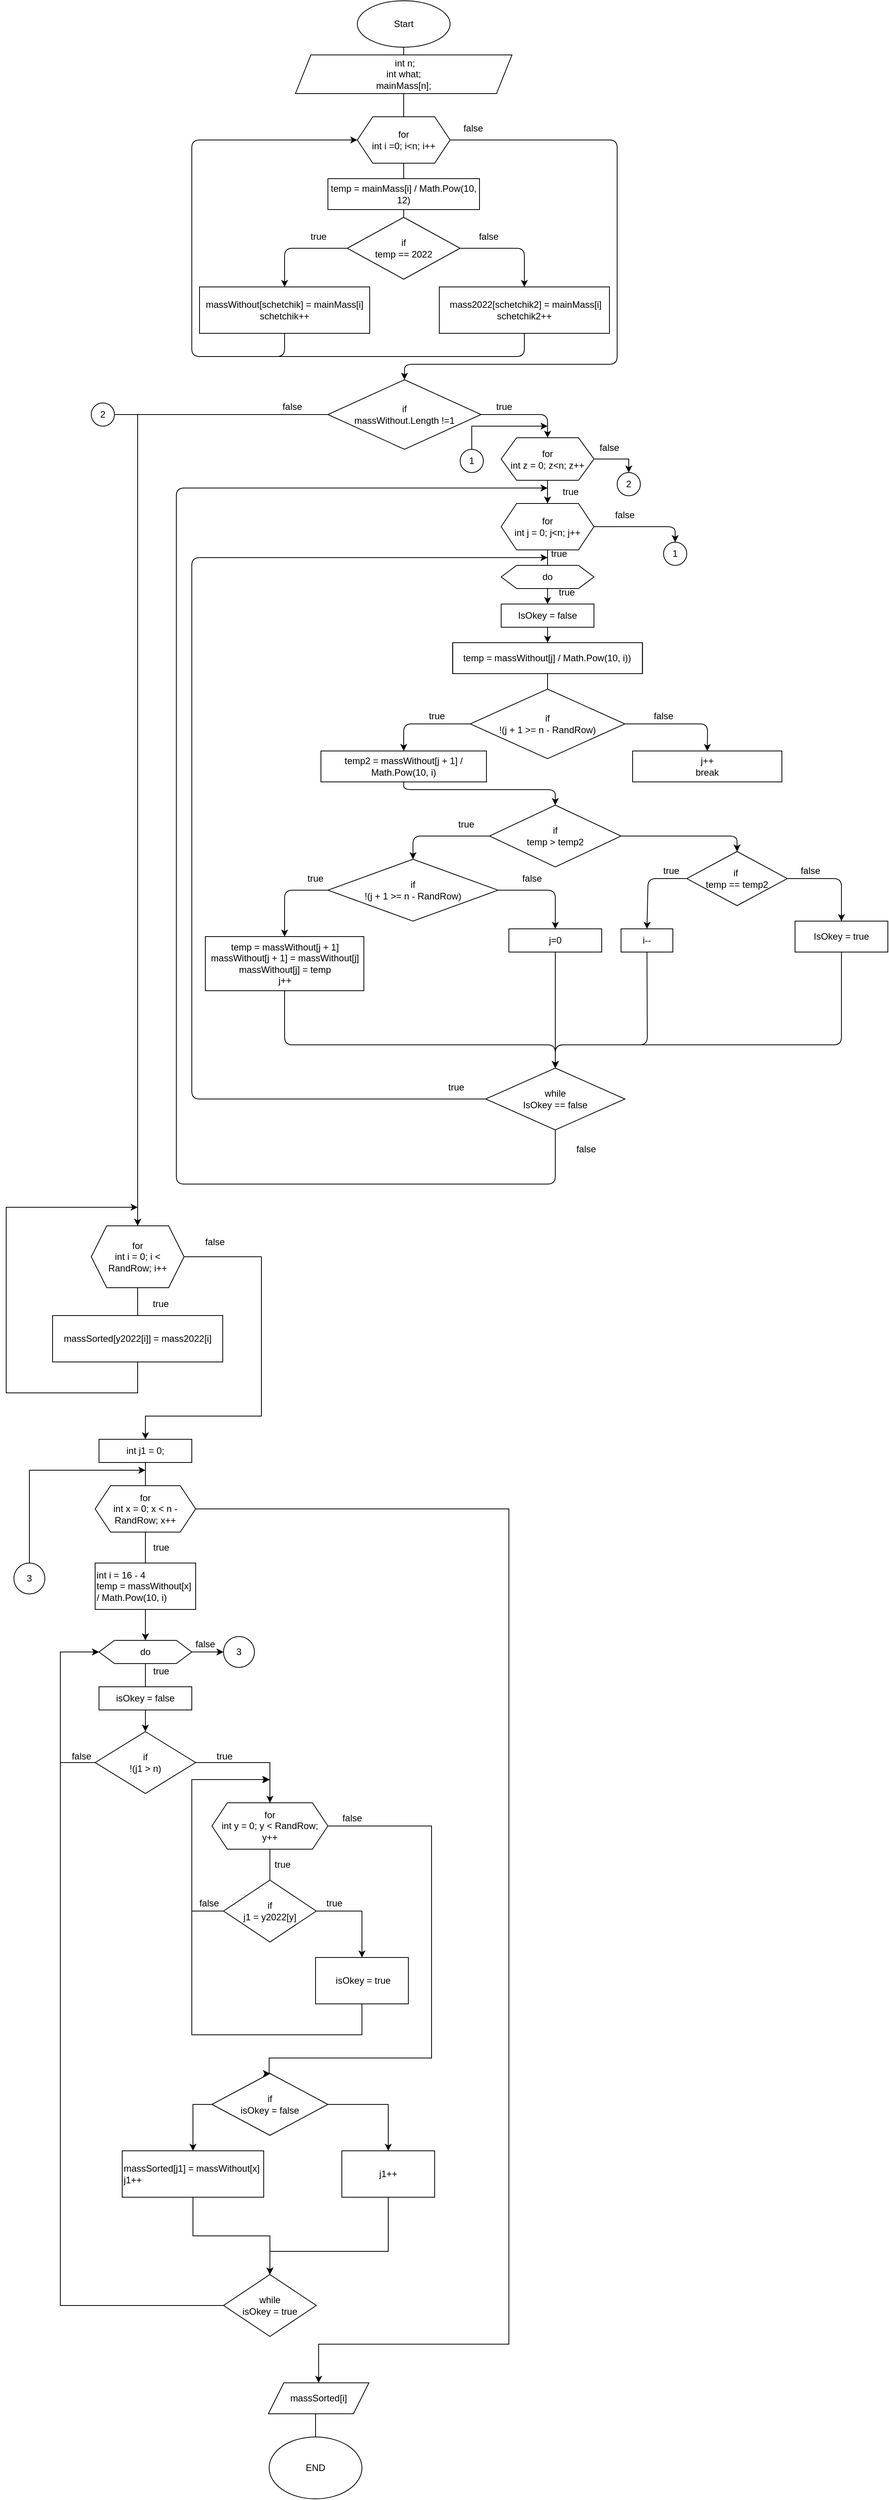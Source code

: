 <mxfile version="15.4.0" type="device"><diagram id="h2jDx71bh30WRB1t7ARw" name="Страница 1"><mxGraphModel dx="2107" dy="790" grid="1" gridSize="10" guides="1" tooltips="1" connect="1" arrows="1" fold="1" page="1" pageScale="1" pageWidth="827" pageHeight="1169" math="0" shadow="0"><root><mxCell id="0"/><mxCell id="1" parent="0"/><mxCell id="lYgUGg-6uZTGxZN3LAtf-14" style="edgeStyle=none;rounded=1;orthogonalLoop=1;jettySize=auto;html=1;entryX=0.5;entryY=0;entryDx=0;entryDy=0;endArrow=none;endFill=0;strokeWidth=1;" parent="1" source="lYgUGg-6uZTGxZN3LAtf-2" target="lYgUGg-6uZTGxZN3LAtf-15" edge="1"><mxGeometry relative="1" as="geometry"><mxPoint x="414" y="150" as="targetPoint"/></mxGeometry></mxCell><mxCell id="lYgUGg-6uZTGxZN3LAtf-2" value="&amp;nbsp;int n;&lt;br&gt;int what;&lt;br&gt;mainMass[n];" style="shape=parallelogram;perimeter=parallelogramPerimeter;whiteSpace=wrap;html=1;fixedSize=1;" parent="1" vertex="1"><mxGeometry x="274" y="90" width="280" height="50" as="geometry"/></mxCell><mxCell id="lYgUGg-6uZTGxZN3LAtf-12" style="rounded=1;orthogonalLoop=1;jettySize=auto;html=1;entryX=0.5;entryY=0;entryDx=0;entryDy=0;strokeWidth=1;endArrow=none;endFill=0;" parent="1" source="lYgUGg-6uZTGxZN3LAtf-3" target="lYgUGg-6uZTGxZN3LAtf-2" edge="1"><mxGeometry relative="1" as="geometry"/></mxCell><mxCell id="lYgUGg-6uZTGxZN3LAtf-3" value="Start" style="ellipse;whiteSpace=wrap;html=1;" parent="1" vertex="1"><mxGeometry x="354" y="20" width="120" height="60" as="geometry"/></mxCell><mxCell id="lYgUGg-6uZTGxZN3LAtf-17" style="edgeStyle=none;rounded=1;orthogonalLoop=1;jettySize=auto;html=1;exitX=0.5;exitY=1;exitDx=0;exitDy=0;entryX=0.5;entryY=0;entryDx=0;entryDy=0;endArrow=none;endFill=0;strokeWidth=1;" parent="1" source="lYgUGg-6uZTGxZN3LAtf-15" target="lYgUGg-6uZTGxZN3LAtf-16" edge="1"><mxGeometry relative="1" as="geometry"/></mxCell><mxCell id="lYgUGg-6uZTGxZN3LAtf-29" style="edgeStyle=none;rounded=1;orthogonalLoop=1;jettySize=auto;html=1;entryX=0.5;entryY=0;entryDx=0;entryDy=0;endArrow=classic;endFill=1;strokeWidth=1;" parent="1" source="lYgUGg-6uZTGxZN3LAtf-15" target="lYgUGg-6uZTGxZN3LAtf-28" edge="1"><mxGeometry relative="1" as="geometry"><Array as="points"><mxPoint x="690" y="200"/><mxPoint x="690" y="490"/><mxPoint x="415" y="490"/></Array></mxGeometry></mxCell><mxCell id="lYgUGg-6uZTGxZN3LAtf-15" value="for&lt;br&gt;int i =0; i&amp;lt;n; i++" style="shape=hexagon;perimeter=hexagonPerimeter2;whiteSpace=wrap;html=1;fixedSize=1;" parent="1" vertex="1"><mxGeometry x="354" y="170" width="120" height="60" as="geometry"/></mxCell><mxCell id="lYgUGg-6uZTGxZN3LAtf-19" style="edgeStyle=none;rounded=1;orthogonalLoop=1;jettySize=auto;html=1;exitX=0.5;exitY=1;exitDx=0;exitDy=0;entryX=0.5;entryY=0;entryDx=0;entryDy=0;endArrow=none;endFill=0;strokeWidth=1;" parent="1" source="lYgUGg-6uZTGxZN3LAtf-16" target="lYgUGg-6uZTGxZN3LAtf-18" edge="1"><mxGeometry relative="1" as="geometry"/></mxCell><mxCell id="lYgUGg-6uZTGxZN3LAtf-16" value="temp = mainMass[i] / Math.Pow(10, 12)" style="shape=process;whiteSpace=wrap;html=1;backgroundOutline=1;size=0;" parent="1" vertex="1"><mxGeometry x="316" y="250" width="196" height="40" as="geometry"/></mxCell><mxCell id="lYgUGg-6uZTGxZN3LAtf-21" style="edgeStyle=none;rounded=1;orthogonalLoop=1;jettySize=auto;html=1;entryX=0.5;entryY=0;entryDx=0;entryDy=0;endArrow=classic;endFill=1;strokeWidth=1;" parent="1" source="lYgUGg-6uZTGxZN3LAtf-18" target="lYgUGg-6uZTGxZN3LAtf-20" edge="1"><mxGeometry relative="1" as="geometry"><Array as="points"><mxPoint x="570" y="340"/></Array></mxGeometry></mxCell><mxCell id="lYgUGg-6uZTGxZN3LAtf-24" style="edgeStyle=none;rounded=1;orthogonalLoop=1;jettySize=auto;html=1;exitX=0;exitY=0.5;exitDx=0;exitDy=0;entryX=0.5;entryY=0;entryDx=0;entryDy=0;endArrow=classic;endFill=1;strokeWidth=1;" parent="1" source="lYgUGg-6uZTGxZN3LAtf-18" target="lYgUGg-6uZTGxZN3LAtf-23" edge="1"><mxGeometry relative="1" as="geometry"><Array as="points"><mxPoint x="260" y="340"/></Array></mxGeometry></mxCell><mxCell id="lYgUGg-6uZTGxZN3LAtf-18" value="if&lt;br&gt;temp == 2022" style="rhombus;whiteSpace=wrap;html=1;" parent="1" vertex="1"><mxGeometry x="341" y="300" width="146" height="80" as="geometry"/></mxCell><mxCell id="lYgUGg-6uZTGxZN3LAtf-27" style="edgeStyle=none;rounded=1;orthogonalLoop=1;jettySize=auto;html=1;exitX=0.5;exitY=1;exitDx=0;exitDy=0;endArrow=none;endFill=0;strokeWidth=1;" parent="1" source="lYgUGg-6uZTGxZN3LAtf-20" edge="1"><mxGeometry relative="1" as="geometry"><mxPoint x="200" y="480" as="targetPoint"/><Array as="points"><mxPoint x="570" y="480"/></Array></mxGeometry></mxCell><mxCell id="lYgUGg-6uZTGxZN3LAtf-20" value="&lt;div&gt;&amp;nbsp;mass2022[schetchik2] = mainMass[i]&lt;/div&gt;&lt;div&gt;schetchik2++&lt;/div&gt;" style="rounded=0;whiteSpace=wrap;html=1;" parent="1" vertex="1"><mxGeometry x="460" y="390" width="220" height="60" as="geometry"/></mxCell><mxCell id="lYgUGg-6uZTGxZN3LAtf-22" value="true" style="text;html=1;strokeColor=none;fillColor=none;align=center;verticalAlign=middle;whiteSpace=wrap;rounded=0;" parent="1" vertex="1"><mxGeometry x="274" y="310" width="60" height="30" as="geometry"/></mxCell><mxCell id="lYgUGg-6uZTGxZN3LAtf-26" style="edgeStyle=none;rounded=1;orthogonalLoop=1;jettySize=auto;html=1;exitX=0.5;exitY=1;exitDx=0;exitDy=0;entryX=0;entryY=0.5;entryDx=0;entryDy=0;endArrow=classic;endFill=1;strokeWidth=1;" parent="1" source="lYgUGg-6uZTGxZN3LAtf-23" target="lYgUGg-6uZTGxZN3LAtf-15" edge="1"><mxGeometry relative="1" as="geometry"><Array as="points"><mxPoint x="260" y="480"/><mxPoint x="140" y="480"/><mxPoint x="140" y="200"/></Array></mxGeometry></mxCell><mxCell id="lYgUGg-6uZTGxZN3LAtf-23" value="&lt;div&gt;massWithout[schetchik] = mainMass[i]&lt;/div&gt;&lt;div&gt;schetchik++&lt;/div&gt;" style="rounded=0;whiteSpace=wrap;html=1;" parent="1" vertex="1"><mxGeometry x="150" y="390" width="220" height="60" as="geometry"/></mxCell><mxCell id="lYgUGg-6uZTGxZN3LAtf-25" value="false" style="text;html=1;strokeColor=none;fillColor=none;align=center;verticalAlign=middle;whiteSpace=wrap;rounded=0;" parent="1" vertex="1"><mxGeometry x="494" y="310" width="60" height="30" as="geometry"/></mxCell><mxCell id="lYgUGg-6uZTGxZN3LAtf-34" style="edgeStyle=none;rounded=1;orthogonalLoop=1;jettySize=auto;html=1;entryX=0.5;entryY=0;entryDx=0;entryDy=0;endArrow=classic;endFill=1;strokeWidth=1;" parent="1" source="lYgUGg-6uZTGxZN3LAtf-28" target="lYgUGg-6uZTGxZN3LAtf-31" edge="1"><mxGeometry relative="1" as="geometry"><Array as="points"><mxPoint x="600" y="555"/></Array></mxGeometry></mxCell><mxCell id="x-AbMdUX-S_psER9TmuM-3" style="edgeStyle=orthogonalEdgeStyle;rounded=0;orthogonalLoop=1;jettySize=auto;html=1;entryX=0.5;entryY=0;entryDx=0;entryDy=0;" edge="1" parent="1" source="lYgUGg-6uZTGxZN3LAtf-28" target="x-AbMdUX-S_psER9TmuM-4"><mxGeometry relative="1" as="geometry"><mxPoint x="70" y="1750" as="targetPoint"/></mxGeometry></mxCell><mxCell id="lYgUGg-6uZTGxZN3LAtf-28" value="if&lt;br&gt;massWithout.Length !=1" style="rhombus;whiteSpace=wrap;html=1;" parent="1" vertex="1"><mxGeometry x="316" y="510" width="198" height="90" as="geometry"/></mxCell><mxCell id="lYgUGg-6uZTGxZN3LAtf-30" value="false" style="text;html=1;strokeColor=none;fillColor=none;align=center;verticalAlign=middle;whiteSpace=wrap;rounded=0;" parent="1" vertex="1"><mxGeometry x="474" y="170" width="60" height="30" as="geometry"/></mxCell><mxCell id="lYgUGg-6uZTGxZN3LAtf-33" style="edgeStyle=none;rounded=1;orthogonalLoop=1;jettySize=auto;html=1;entryX=0.5;entryY=0;entryDx=0;entryDy=0;endArrow=classic;endFill=1;strokeWidth=1;" parent="1" source="lYgUGg-6uZTGxZN3LAtf-31" target="lYgUGg-6uZTGxZN3LAtf-32" edge="1"><mxGeometry relative="1" as="geometry"/></mxCell><mxCell id="JmNlHO2cMnmFD_irzMZs-6" style="edgeStyle=orthogonalEdgeStyle;rounded=0;orthogonalLoop=1;jettySize=auto;html=1;entryX=0.5;entryY=0;entryDx=0;entryDy=0;exitX=1;exitY=0.5;exitDx=0;exitDy=0;" parent="1" source="lYgUGg-6uZTGxZN3LAtf-31" target="JmNlHO2cMnmFD_irzMZs-4" edge="1"><mxGeometry relative="1" as="geometry"><Array as="points"><mxPoint x="705" y="613"/></Array></mxGeometry></mxCell><mxCell id="lYgUGg-6uZTGxZN3LAtf-31" value="for&lt;br&gt;int z = 0; z&amp;lt;n; z++" style="shape=hexagon;perimeter=hexagonPerimeter2;whiteSpace=wrap;html=1;fixedSize=1;" parent="1" vertex="1"><mxGeometry x="540.01" y="585" width="120" height="55" as="geometry"/></mxCell><mxCell id="lYgUGg-6uZTGxZN3LAtf-36" style="edgeStyle=none;rounded=1;orthogonalLoop=1;jettySize=auto;html=1;exitX=0.5;exitY=1;exitDx=0;exitDy=0;entryX=0.5;entryY=0;entryDx=0;entryDy=0;endArrow=none;endFill=0;strokeWidth=1;" parent="1" source="lYgUGg-6uZTGxZN3LAtf-32" target="lYgUGg-6uZTGxZN3LAtf-64" edge="1"><mxGeometry relative="1" as="geometry"/></mxCell><mxCell id="lYgUGg-6uZTGxZN3LAtf-79" style="edgeStyle=none;rounded=1;orthogonalLoop=1;jettySize=auto;html=1;endArrow=classic;endFill=1;strokeWidth=1;entryX=0.5;entryY=0;entryDx=0;entryDy=0;" parent="1" source="lYgUGg-6uZTGxZN3LAtf-32" target="JmNlHO2cMnmFD_irzMZs-1" edge="1"><mxGeometry relative="1" as="geometry"><Array as="points"><mxPoint x="690" y="700"/><mxPoint x="765" y="700"/></Array><mxPoint x="770" y="720" as="targetPoint"/></mxGeometry></mxCell><mxCell id="lYgUGg-6uZTGxZN3LAtf-32" value="for&lt;br&gt;int j = 0; j&amp;lt;n; j++" style="shape=hexagon;perimeter=hexagonPerimeter2;whiteSpace=wrap;html=1;fixedSize=1;" parent="1" vertex="1"><mxGeometry x="540" y="670" width="120" height="60" as="geometry"/></mxCell><mxCell id="lYgUGg-6uZTGxZN3LAtf-38" style="edgeStyle=none;rounded=1;orthogonalLoop=1;jettySize=auto;html=1;entryX=0.5;entryY=0;entryDx=0;entryDy=0;endArrow=none;endFill=0;strokeWidth=1;" parent="1" source="lYgUGg-6uZTGxZN3LAtf-35" target="lYgUGg-6uZTGxZN3LAtf-37" edge="1"><mxGeometry relative="1" as="geometry"/></mxCell><mxCell id="lYgUGg-6uZTGxZN3LAtf-35" value="temp = massWithout[j] / Math.Pow(10, i))" style="shape=process;whiteSpace=wrap;html=1;backgroundOutline=1;size=0;" parent="1" vertex="1"><mxGeometry x="477.33" y="850" width="245.37" height="40" as="geometry"/></mxCell><mxCell id="lYgUGg-6uZTGxZN3LAtf-40" style="edgeStyle=none;rounded=1;orthogonalLoop=1;jettySize=auto;html=1;entryX=0.5;entryY=0;entryDx=0;entryDy=0;endArrow=classic;endFill=1;strokeWidth=1;" parent="1" source="lYgUGg-6uZTGxZN3LAtf-37" target="lYgUGg-6uZTGxZN3LAtf-39" edge="1"><mxGeometry relative="1" as="geometry"><Array as="points"><mxPoint x="414" y="955"/></Array></mxGeometry></mxCell><mxCell id="lYgUGg-6uZTGxZN3LAtf-42" style="edgeStyle=none;rounded=1;orthogonalLoop=1;jettySize=auto;html=1;entryX=0.5;entryY=0;entryDx=0;entryDy=0;endArrow=classic;endFill=1;strokeWidth=1;" parent="1" source="lYgUGg-6uZTGxZN3LAtf-37" target="lYgUGg-6uZTGxZN3LAtf-41" edge="1"><mxGeometry relative="1" as="geometry"><Array as="points"><mxPoint x="807" y="955"/></Array></mxGeometry></mxCell><mxCell id="lYgUGg-6uZTGxZN3LAtf-37" value="if&lt;br&gt;!(j + 1 &amp;gt;= n - RandRow)" style="rhombus;whiteSpace=wrap;html=1;" parent="1" vertex="1"><mxGeometry x="500" y="910" width="200.01" height="90" as="geometry"/></mxCell><mxCell id="lYgUGg-6uZTGxZN3LAtf-46" style="edgeStyle=none;rounded=1;orthogonalLoop=1;jettySize=auto;html=1;entryX=0.5;entryY=0;entryDx=0;entryDy=0;endArrow=classic;endFill=1;strokeWidth=1;" parent="1" source="lYgUGg-6uZTGxZN3LAtf-39" target="lYgUGg-6uZTGxZN3LAtf-45" edge="1"><mxGeometry relative="1" as="geometry"><Array as="points"><mxPoint x="414" y="1040"/><mxPoint x="610" y="1040"/></Array></mxGeometry></mxCell><mxCell id="lYgUGg-6uZTGxZN3LAtf-39" value="temp2 = massWithout[j + 1] / Math.Pow(10, i)" style="shape=process;whiteSpace=wrap;html=1;backgroundOutline=1;size=0;" parent="1" vertex="1"><mxGeometry x="307" y="990" width="214" height="40" as="geometry"/></mxCell><mxCell id="lYgUGg-6uZTGxZN3LAtf-41" value="j++&lt;br&gt;break" style="rounded=0;whiteSpace=wrap;html=1;" parent="1" vertex="1"><mxGeometry x="710.01" y="990" width="193" height="40" as="geometry"/></mxCell><mxCell id="lYgUGg-6uZTGxZN3LAtf-43" value="false" style="text;html=1;strokeColor=none;fillColor=none;align=center;verticalAlign=middle;whiteSpace=wrap;rounded=0;" parent="1" vertex="1"><mxGeometry x="720" y="930" width="60" height="30" as="geometry"/></mxCell><mxCell id="lYgUGg-6uZTGxZN3LAtf-44" value="true" style="text;html=1;strokeColor=none;fillColor=none;align=center;verticalAlign=middle;whiteSpace=wrap;rounded=0;" parent="1" vertex="1"><mxGeometry x="427" y="930" width="60" height="30" as="geometry"/></mxCell><mxCell id="lYgUGg-6uZTGxZN3LAtf-48" style="edgeStyle=none;rounded=1;orthogonalLoop=1;jettySize=auto;html=1;entryX=0.5;entryY=0;entryDx=0;entryDy=0;endArrow=classic;endFill=1;strokeWidth=1;" parent="1" source="lYgUGg-6uZTGxZN3LAtf-45" target="lYgUGg-6uZTGxZN3LAtf-47" edge="1"><mxGeometry relative="1" as="geometry"><Array as="points"><mxPoint x="426" y="1100"/></Array></mxGeometry></mxCell><mxCell id="lYgUGg-6uZTGxZN3LAtf-57" style="edgeStyle=none;rounded=1;orthogonalLoop=1;jettySize=auto;html=1;entryX=0.5;entryY=0;entryDx=0;entryDy=0;endArrow=classic;endFill=1;strokeWidth=1;" parent="1" source="lYgUGg-6uZTGxZN3LAtf-45" target="lYgUGg-6uZTGxZN3LAtf-56" edge="1"><mxGeometry relative="1" as="geometry"><Array as="points"><mxPoint x="845" y="1100"/></Array></mxGeometry></mxCell><mxCell id="lYgUGg-6uZTGxZN3LAtf-45" value="if&lt;br&gt;temp &amp;gt; temp2" style="rhombus;whiteSpace=wrap;html=1;" parent="1" vertex="1"><mxGeometry x="525.01" y="1060" width="170" height="80" as="geometry"/></mxCell><mxCell id="lYgUGg-6uZTGxZN3LAtf-51" style="edgeStyle=none;rounded=1;orthogonalLoop=1;jettySize=auto;html=1;entryX=0.5;entryY=0;entryDx=0;entryDy=0;endArrow=classic;endFill=1;strokeWidth=1;" parent="1" source="lYgUGg-6uZTGxZN3LAtf-47" target="lYgUGg-6uZTGxZN3LAtf-50" edge="1"><mxGeometry relative="1" as="geometry"><Array as="points"><mxPoint x="260" y="1170"/></Array></mxGeometry></mxCell><mxCell id="lYgUGg-6uZTGxZN3LAtf-54" style="edgeStyle=none;rounded=1;orthogonalLoop=1;jettySize=auto;html=1;entryX=0.5;entryY=0;entryDx=0;entryDy=0;endArrow=classic;endFill=1;strokeWidth=1;" parent="1" source="lYgUGg-6uZTGxZN3LAtf-47" target="lYgUGg-6uZTGxZN3LAtf-53" edge="1"><mxGeometry relative="1" as="geometry"><Array as="points"><mxPoint x="610" y="1170"/></Array></mxGeometry></mxCell><mxCell id="lYgUGg-6uZTGxZN3LAtf-47" value="if&lt;br&gt;!(j + 1 &amp;gt;= n - RandRow)" style="rhombus;whiteSpace=wrap;html=1;" parent="1" vertex="1"><mxGeometry x="316" y="1130" width="220" height="80" as="geometry"/></mxCell><mxCell id="lYgUGg-6uZTGxZN3LAtf-49" value="true" style="text;html=1;strokeColor=none;fillColor=none;align=center;verticalAlign=middle;whiteSpace=wrap;rounded=0;" parent="1" vertex="1"><mxGeometry x="465.01" y="1070" width="60" height="30" as="geometry"/></mxCell><mxCell id="lYgUGg-6uZTGxZN3LAtf-69" style="edgeStyle=none;rounded=1;orthogonalLoop=1;jettySize=auto;html=1;endArrow=classic;endFill=1;strokeWidth=1;entryX=0.5;entryY=0;entryDx=0;entryDy=0;" parent="1" source="lYgUGg-6uZTGxZN3LAtf-50" target="lYgUGg-6uZTGxZN3LAtf-70" edge="1"><mxGeometry relative="1" as="geometry"><mxPoint x="290" y="1400" as="targetPoint"/><Array as="points"><mxPoint x="260" y="1370"/><mxPoint x="610" y="1370"/></Array></mxGeometry></mxCell><mxCell id="lYgUGg-6uZTGxZN3LAtf-50" value="&lt;div&gt;temp = massWithout[j + 1]&lt;/div&gt;&lt;div&gt;massWithout[j + 1] = massWithout[j]&lt;/div&gt;&lt;div&gt;massWithout[j] = temp&lt;/div&gt;&lt;div&gt;j++&lt;/div&gt;" style="rounded=0;whiteSpace=wrap;html=1;" parent="1" vertex="1"><mxGeometry x="157.5" y="1230" width="205" height="70" as="geometry"/></mxCell><mxCell id="lYgUGg-6uZTGxZN3LAtf-52" value="true" style="text;html=1;strokeColor=none;fillColor=none;align=center;verticalAlign=middle;whiteSpace=wrap;rounded=0;" parent="1" vertex="1"><mxGeometry x="270" y="1140" width="60" height="30" as="geometry"/></mxCell><mxCell id="lYgUGg-6uZTGxZN3LAtf-71" style="edgeStyle=none;rounded=1;orthogonalLoop=1;jettySize=auto;html=1;entryX=0.5;entryY=0;entryDx=0;entryDy=0;endArrow=classic;endFill=1;strokeWidth=1;" parent="1" source="lYgUGg-6uZTGxZN3LAtf-53" target="lYgUGg-6uZTGxZN3LAtf-70" edge="1"><mxGeometry relative="1" as="geometry"/></mxCell><mxCell id="lYgUGg-6uZTGxZN3LAtf-53" value="j=0" style="rounded=0;whiteSpace=wrap;html=1;" parent="1" vertex="1"><mxGeometry x="550.01" y="1220" width="120" height="30" as="geometry"/></mxCell><mxCell id="lYgUGg-6uZTGxZN3LAtf-55" value="false" style="text;html=1;strokeColor=none;fillColor=none;align=center;verticalAlign=middle;whiteSpace=wrap;rounded=0;" parent="1" vertex="1"><mxGeometry x="550" y="1140" width="60" height="30" as="geometry"/></mxCell><mxCell id="lYgUGg-6uZTGxZN3LAtf-59" style="edgeStyle=none;rounded=1;orthogonalLoop=1;jettySize=auto;html=1;entryX=0.5;entryY=0;entryDx=0;entryDy=0;endArrow=classic;endFill=1;strokeWidth=1;" parent="1" source="lYgUGg-6uZTGxZN3LAtf-56" target="lYgUGg-6uZTGxZN3LAtf-58" edge="1"><mxGeometry relative="1" as="geometry"><Array as="points"><mxPoint x="730" y="1155"/></Array></mxGeometry></mxCell><mxCell id="lYgUGg-6uZTGxZN3LAtf-62" style="edgeStyle=none;rounded=1;orthogonalLoop=1;jettySize=auto;html=1;entryX=0.5;entryY=0;entryDx=0;entryDy=0;endArrow=classic;endFill=1;strokeWidth=1;" parent="1" source="lYgUGg-6uZTGxZN3LAtf-56" target="lYgUGg-6uZTGxZN3LAtf-61" edge="1"><mxGeometry relative="1" as="geometry"><Array as="points"><mxPoint x="980" y="1155"/></Array></mxGeometry></mxCell><mxCell id="lYgUGg-6uZTGxZN3LAtf-56" value="&lt;div&gt;if&amp;nbsp;&lt;/div&gt;&lt;div&gt;temp == temp2&lt;/div&gt;" style="rhombus;whiteSpace=wrap;html=1;" parent="1" vertex="1"><mxGeometry x="780" y="1120" width="130" height="70" as="geometry"/></mxCell><mxCell id="lYgUGg-6uZTGxZN3LAtf-72" style="edgeStyle=none;rounded=1;orthogonalLoop=1;jettySize=auto;html=1;entryX=0.5;entryY=0;entryDx=0;entryDy=0;endArrow=classic;endFill=1;strokeWidth=1;" parent="1" source="lYgUGg-6uZTGxZN3LAtf-58" target="lYgUGg-6uZTGxZN3LAtf-70" edge="1"><mxGeometry relative="1" as="geometry"><Array as="points"><mxPoint x="729" y="1370"/><mxPoint x="610" y="1370"/></Array></mxGeometry></mxCell><mxCell id="lYgUGg-6uZTGxZN3LAtf-58" value="i--" style="rounded=0;whiteSpace=wrap;html=1;" parent="1" vertex="1"><mxGeometry x="695.01" y="1220" width="67" height="30" as="geometry"/></mxCell><mxCell id="lYgUGg-6uZTGxZN3LAtf-60" value="true" style="text;html=1;strokeColor=none;fillColor=none;align=center;verticalAlign=middle;whiteSpace=wrap;rounded=0;" parent="1" vertex="1"><mxGeometry x="730" y="1130" width="60" height="30" as="geometry"/></mxCell><mxCell id="lYgUGg-6uZTGxZN3LAtf-73" style="edgeStyle=none;rounded=1;orthogonalLoop=1;jettySize=auto;html=1;exitX=0.5;exitY=1;exitDx=0;exitDy=0;entryX=0.5;entryY=0;entryDx=0;entryDy=0;endArrow=classic;endFill=1;strokeWidth=1;" parent="1" source="lYgUGg-6uZTGxZN3LAtf-61" target="lYgUGg-6uZTGxZN3LAtf-70" edge="1"><mxGeometry relative="1" as="geometry"><Array as="points"><mxPoint x="980" y="1370"/><mxPoint x="610" y="1370"/></Array></mxGeometry></mxCell><mxCell id="lYgUGg-6uZTGxZN3LAtf-61" value="IsOkey = true" style="rounded=0;whiteSpace=wrap;html=1;" parent="1" vertex="1"><mxGeometry x="920" y="1210" width="120" height="40" as="geometry"/></mxCell><mxCell id="lYgUGg-6uZTGxZN3LAtf-63" value="false" style="text;html=1;strokeColor=none;fillColor=none;align=center;verticalAlign=middle;whiteSpace=wrap;rounded=0;" parent="1" vertex="1"><mxGeometry x="910" y="1130" width="60" height="30" as="geometry"/></mxCell><mxCell id="lYgUGg-6uZTGxZN3LAtf-65" style="edgeStyle=none;rounded=1;orthogonalLoop=1;jettySize=auto;html=1;endArrow=classic;endFill=1;strokeWidth=1;entryX=0.5;entryY=0;entryDx=0;entryDy=0;" parent="1" source="lYgUGg-6uZTGxZN3LAtf-64" target="lYgUGg-6uZTGxZN3LAtf-67" edge="1"><mxGeometry relative="1" as="geometry"/></mxCell><mxCell id="lYgUGg-6uZTGxZN3LAtf-64" value="do" style="shape=hexagon;perimeter=hexagonPerimeter2;whiteSpace=wrap;html=1;fixedSize=1;" parent="1" vertex="1"><mxGeometry x="540.02" y="750" width="120" height="30" as="geometry"/></mxCell><mxCell id="lYgUGg-6uZTGxZN3LAtf-68" style="edgeStyle=none;rounded=1;orthogonalLoop=1;jettySize=auto;html=1;exitX=0.5;exitY=1;exitDx=0;exitDy=0;entryX=0.5;entryY=0;entryDx=0;entryDy=0;endArrow=classic;endFill=1;strokeWidth=1;" parent="1" source="lYgUGg-6uZTGxZN3LAtf-67" target="lYgUGg-6uZTGxZN3LAtf-35" edge="1"><mxGeometry relative="1" as="geometry"/></mxCell><mxCell id="lYgUGg-6uZTGxZN3LAtf-67" value="IsOkey = false" style="rounded=0;whiteSpace=wrap;html=1;" parent="1" vertex="1"><mxGeometry x="540.02" y="800" width="120" height="30" as="geometry"/></mxCell><mxCell id="lYgUGg-6uZTGxZN3LAtf-74" style="edgeStyle=none;rounded=1;orthogonalLoop=1;jettySize=auto;html=1;endArrow=classic;endFill=1;strokeWidth=1;" parent="1" source="lYgUGg-6uZTGxZN3LAtf-70" edge="1"><mxGeometry relative="1" as="geometry"><Array as="points"><mxPoint x="440" y="1440"/><mxPoint x="140" y="1440"/><mxPoint x="140" y="990"/><mxPoint x="140" y="740"/><mxPoint x="470" y="740"/></Array><mxPoint x="600" y="740" as="targetPoint"/></mxGeometry></mxCell><mxCell id="lYgUGg-6uZTGxZN3LAtf-76" style="edgeStyle=none;rounded=1;orthogonalLoop=1;jettySize=auto;html=1;endArrow=classic;endFill=1;strokeWidth=1;" parent="1" source="lYgUGg-6uZTGxZN3LAtf-70" edge="1"><mxGeometry relative="1" as="geometry"><Array as="points"><mxPoint x="610" y="1480"/><mxPoint x="610" y="1550"/><mxPoint x="390" y="1550"/><mxPoint x="120" y="1550"/><mxPoint x="120" y="1440"/><mxPoint x="120" y="650"/></Array><mxPoint x="600" y="650" as="targetPoint"/></mxGeometry></mxCell><mxCell id="lYgUGg-6uZTGxZN3LAtf-70" value="while&lt;br&gt;IsOkey == false" style="rhombus;whiteSpace=wrap;html=1;" parent="1" vertex="1"><mxGeometry x="520.01" y="1400" width="180" height="80" as="geometry"/></mxCell><mxCell id="lYgUGg-6uZTGxZN3LAtf-75" value="false" style="text;html=1;strokeColor=none;fillColor=none;align=center;verticalAlign=middle;whiteSpace=wrap;rounded=0;" parent="1" vertex="1"><mxGeometry x="620" y="1490" width="60" height="30" as="geometry"/></mxCell><mxCell id="lYgUGg-6uZTGxZN3LAtf-77" value="true" style="text;html=1;strokeColor=none;fillColor=none;align=center;verticalAlign=middle;whiteSpace=wrap;rounded=0;" parent="1" vertex="1"><mxGeometry x="452" y="1410" width="60" height="30" as="geometry"/></mxCell><mxCell id="lYgUGg-6uZTGxZN3LAtf-78" style="edgeStyle=none;rounded=1;orthogonalLoop=1;jettySize=auto;html=1;exitX=0.75;exitY=1;exitDx=0;exitDy=0;endArrow=classic;endFill=1;strokeWidth=1;" parent="1" source="lYgUGg-6uZTGxZN3LAtf-75" target="lYgUGg-6uZTGxZN3LAtf-75" edge="1"><mxGeometry relative="1" as="geometry"/></mxCell><mxCell id="JmNlHO2cMnmFD_irzMZs-1" value="1" style="ellipse;whiteSpace=wrap;html=1;aspect=fixed;" parent="1" vertex="1"><mxGeometry x="750" y="720" width="30" height="30" as="geometry"/></mxCell><mxCell id="JmNlHO2cMnmFD_irzMZs-3" style="edgeStyle=orthogonalEdgeStyle;rounded=0;orthogonalLoop=1;jettySize=auto;html=1;" parent="1" source="JmNlHO2cMnmFD_irzMZs-2" edge="1"><mxGeometry relative="1" as="geometry"><mxPoint x="600" y="570" as="targetPoint"/><Array as="points"><mxPoint x="502" y="570"/></Array></mxGeometry></mxCell><mxCell id="JmNlHO2cMnmFD_irzMZs-2" value="1" style="ellipse;whiteSpace=wrap;html=1;aspect=fixed;" parent="1" vertex="1"><mxGeometry x="487" y="600" width="30" height="30" as="geometry"/></mxCell><mxCell id="JmNlHO2cMnmFD_irzMZs-4" value="2" style="ellipse;whiteSpace=wrap;html=1;aspect=fixed;" parent="1" vertex="1"><mxGeometry x="690" y="630" width="30" height="30" as="geometry"/></mxCell><mxCell id="JmNlHO2cMnmFD_irzMZs-7" value="false" style="text;html=1;strokeColor=none;fillColor=none;align=center;verticalAlign=middle;whiteSpace=wrap;rounded=0;" parent="1" vertex="1"><mxGeometry x="650" y="585" width="60" height="25" as="geometry"/></mxCell><mxCell id="JmNlHO2cMnmFD_irzMZs-8" value="false" style="text;html=1;strokeColor=none;fillColor=none;align=center;verticalAlign=middle;whiteSpace=wrap;rounded=0;" parent="1" vertex="1"><mxGeometry x="670" y="670" width="60" height="30" as="geometry"/></mxCell><mxCell id="JmNlHO2cMnmFD_irzMZs-9" value="true" style="text;html=1;strokeColor=none;fillColor=none;align=center;verticalAlign=middle;whiteSpace=wrap;rounded=0;" parent="1" vertex="1"><mxGeometry x="600" y="640" width="60" height="30" as="geometry"/></mxCell><mxCell id="JmNlHO2cMnmFD_irzMZs-10" value="true" style="text;html=1;strokeColor=none;fillColor=none;align=center;verticalAlign=middle;whiteSpace=wrap;rounded=0;" parent="1" vertex="1"><mxGeometry x="590" y="730" width="49.98" height="10" as="geometry"/></mxCell><mxCell id="JmNlHO2cMnmFD_irzMZs-12" value="true" style="text;html=1;strokeColor=none;fillColor=none;align=center;verticalAlign=middle;whiteSpace=wrap;rounded=0;" parent="1" vertex="1"><mxGeometry x="600" y="780" width="49.98" height="10" as="geometry"/></mxCell><mxCell id="x-AbMdUX-S_psER9TmuM-6" style="edgeStyle=orthogonalEdgeStyle;rounded=0;orthogonalLoop=1;jettySize=auto;html=1;entryX=0.5;entryY=0;entryDx=0;entryDy=0;" edge="1" parent="1" source="x-AbMdUX-S_psER9TmuM-2" target="x-AbMdUX-S_psER9TmuM-4"><mxGeometry relative="1" as="geometry"><Array as="points"><mxPoint x="70" y="555"/></Array></mxGeometry></mxCell><mxCell id="x-AbMdUX-S_psER9TmuM-2" value="2" style="ellipse;whiteSpace=wrap;html=1;aspect=fixed;" vertex="1" parent="1"><mxGeometry x="10" y="540" width="30" height="30" as="geometry"/></mxCell><mxCell id="x-AbMdUX-S_psER9TmuM-10" style="edgeStyle=orthogonalEdgeStyle;rounded=0;orthogonalLoop=1;jettySize=auto;html=1;entryX=0.5;entryY=0;entryDx=0;entryDy=0;endArrow=none;endFill=0;" edge="1" parent="1" source="x-AbMdUX-S_psER9TmuM-4" target="x-AbMdUX-S_psER9TmuM-9"><mxGeometry relative="1" as="geometry"/></mxCell><mxCell id="x-AbMdUX-S_psER9TmuM-14" style="edgeStyle=orthogonalEdgeStyle;rounded=0;orthogonalLoop=1;jettySize=auto;html=1;entryX=0.5;entryY=0;entryDx=0;entryDy=0;endArrow=classic;endFill=1;" edge="1" parent="1" source="x-AbMdUX-S_psER9TmuM-4" target="x-AbMdUX-S_psER9TmuM-13"><mxGeometry relative="1" as="geometry"><Array as="points"><mxPoint x="230" y="1644"/><mxPoint x="230" y="1850"/><mxPoint x="80" y="1850"/></Array></mxGeometry></mxCell><mxCell id="x-AbMdUX-S_psER9TmuM-4" value="for &lt;br&gt;int i = 0; i &amp;lt; RandRow; i++" style="shape=hexagon;perimeter=hexagonPerimeter2;whiteSpace=wrap;html=1;fixedSize=1;" vertex="1" parent="1"><mxGeometry x="10" y="1604" width="120" height="80" as="geometry"/></mxCell><mxCell id="x-AbMdUX-S_psER9TmuM-7" value="true" style="text;html=1;strokeColor=none;fillColor=none;align=center;verticalAlign=middle;whiteSpace=wrap;rounded=0;" vertex="1" parent="1"><mxGeometry x="514" y="530" width="60" height="30" as="geometry"/></mxCell><mxCell id="x-AbMdUX-S_psER9TmuM-8" value="false" style="text;html=1;strokeColor=none;fillColor=none;align=center;verticalAlign=middle;whiteSpace=wrap;rounded=0;" vertex="1" parent="1"><mxGeometry x="240" y="532.5" width="60" height="25" as="geometry"/></mxCell><mxCell id="x-AbMdUX-S_psER9TmuM-11" style="edgeStyle=orthogonalEdgeStyle;rounded=0;orthogonalLoop=1;jettySize=auto;html=1;endArrow=classic;endFill=1;" edge="1" parent="1" source="x-AbMdUX-S_psER9TmuM-9"><mxGeometry relative="1" as="geometry"><mxPoint x="70" y="1580" as="targetPoint"/><Array as="points"><mxPoint x="70" y="1820"/><mxPoint x="-100" y="1820"/><mxPoint x="-100" y="1580"/></Array></mxGeometry></mxCell><mxCell id="x-AbMdUX-S_psER9TmuM-9" value="massSorted[y2022[i]] = mass2022[i]" style="rounded=0;whiteSpace=wrap;html=1;" vertex="1" parent="1"><mxGeometry x="-40" y="1720" width="220" height="60" as="geometry"/></mxCell><mxCell id="x-AbMdUX-S_psER9TmuM-12" value="true" style="text;html=1;strokeColor=none;fillColor=none;align=center;verticalAlign=middle;whiteSpace=wrap;rounded=0;" vertex="1" parent="1"><mxGeometry x="70" y="1690" width="60" height="30" as="geometry"/></mxCell><mxCell id="x-AbMdUX-S_psER9TmuM-17" style="edgeStyle=orthogonalEdgeStyle;rounded=0;orthogonalLoop=1;jettySize=auto;html=1;exitX=0.5;exitY=1;exitDx=0;exitDy=0;entryX=0.5;entryY=0;entryDx=0;entryDy=0;endArrow=none;endFill=0;" edge="1" parent="1" source="x-AbMdUX-S_psER9TmuM-13" target="x-AbMdUX-S_psER9TmuM-16"><mxGeometry relative="1" as="geometry"/></mxCell><mxCell id="x-AbMdUX-S_psER9TmuM-13" value="int j1 = 0;" style="rounded=0;whiteSpace=wrap;html=1;" vertex="1" parent="1"><mxGeometry x="20" y="1880" width="120" height="30" as="geometry"/></mxCell><mxCell id="x-AbMdUX-S_psER9TmuM-15" value="false" style="text;html=1;strokeColor=none;fillColor=none;align=center;verticalAlign=middle;whiteSpace=wrap;rounded=0;" vertex="1" parent="1"><mxGeometry x="140" y="1610" width="60" height="30" as="geometry"/></mxCell><mxCell id="x-AbMdUX-S_psER9TmuM-19" style="edgeStyle=orthogonalEdgeStyle;rounded=0;orthogonalLoop=1;jettySize=auto;html=1;endArrow=none;endFill=0;entryX=0.5;entryY=0;entryDx=0;entryDy=0;" edge="1" parent="1" source="x-AbMdUX-S_psER9TmuM-16" target="x-AbMdUX-S_psER9TmuM-20"><mxGeometry relative="1" as="geometry"><mxPoint x="80" y="2040" as="targetPoint"/></mxGeometry></mxCell><mxCell id="x-AbMdUX-S_psER9TmuM-63" style="edgeStyle=orthogonalEdgeStyle;rounded=0;orthogonalLoop=1;jettySize=auto;html=1;exitX=1;exitY=0.5;exitDx=0;exitDy=0;entryX=0.5;entryY=0;entryDx=0;entryDy=0;endArrow=classic;endFill=1;" edge="1" parent="1" source="x-AbMdUX-S_psER9TmuM-16" target="x-AbMdUX-S_psER9TmuM-60"><mxGeometry relative="1" as="geometry"><Array as="points"><mxPoint x="550" y="1970"/><mxPoint x="550" y="3050"/><mxPoint x="304" y="3050"/></Array></mxGeometry></mxCell><mxCell id="x-AbMdUX-S_psER9TmuM-16" value="for &lt;br&gt;int x = 0; x &amp;lt; n - RandRow; x++" style="shape=hexagon;perimeter=hexagonPerimeter2;whiteSpace=wrap;html=1;fixedSize=1;" vertex="1" parent="1"><mxGeometry x="15" y="1940" width="130" height="60" as="geometry"/></mxCell><mxCell id="x-AbMdUX-S_psER9TmuM-24" style="edgeStyle=orthogonalEdgeStyle;rounded=0;orthogonalLoop=1;jettySize=auto;html=1;entryX=0.5;entryY=0;entryDx=0;entryDy=0;endArrow=none;endFill=0;" edge="1" parent="1" source="x-AbMdUX-S_psER9TmuM-18" target="x-AbMdUX-S_psER9TmuM-22"><mxGeometry relative="1" as="geometry"/></mxCell><mxCell id="x-AbMdUX-S_psER9TmuM-53" style="edgeStyle=orthogonalEdgeStyle;rounded=0;orthogonalLoop=1;jettySize=auto;html=1;endArrow=classic;endFill=1;" edge="1" parent="1" source="x-AbMdUX-S_psER9TmuM-18" target="x-AbMdUX-S_psER9TmuM-52"><mxGeometry relative="1" as="geometry"/></mxCell><mxCell id="x-AbMdUX-S_psER9TmuM-18" value="do" style="shape=hexagon;perimeter=hexagonPerimeter2;whiteSpace=wrap;html=1;fixedSize=1;" vertex="1" parent="1"><mxGeometry x="20" y="2140" width="120" height="30" as="geometry"/></mxCell><mxCell id="x-AbMdUX-S_psER9TmuM-21" style="edgeStyle=orthogonalEdgeStyle;rounded=0;orthogonalLoop=1;jettySize=auto;html=1;entryX=0.5;entryY=0;entryDx=0;entryDy=0;endArrow=classic;endFill=1;" edge="1" parent="1" source="x-AbMdUX-S_psER9TmuM-20" target="x-AbMdUX-S_psER9TmuM-18"><mxGeometry relative="1" as="geometry"/></mxCell><mxCell id="x-AbMdUX-S_psER9TmuM-20" value="&lt;div&gt;int i = 16 - 4&lt;/div&gt;&lt;div&gt;&lt;span&gt;temp = massWithout[x] / Math.Pow(10, i)&lt;/span&gt;&lt;br&gt;&lt;/div&gt;" style="rounded=0;whiteSpace=wrap;html=1;align=left;" vertex="1" parent="1"><mxGeometry x="15" y="2040" width="130" height="60" as="geometry"/></mxCell><mxCell id="x-AbMdUX-S_psER9TmuM-25" style="edgeStyle=orthogonalEdgeStyle;rounded=0;orthogonalLoop=1;jettySize=auto;html=1;entryX=0.5;entryY=0;entryDx=0;entryDy=0;endArrow=classic;endFill=1;" edge="1" parent="1" source="x-AbMdUX-S_psER9TmuM-22" target="x-AbMdUX-S_psER9TmuM-23"><mxGeometry relative="1" as="geometry"/></mxCell><mxCell id="x-AbMdUX-S_psER9TmuM-22" value="isOkey = false" style="rounded=0;whiteSpace=wrap;html=1;" vertex="1" parent="1"><mxGeometry x="20" y="2200" width="120" height="30" as="geometry"/></mxCell><mxCell id="x-AbMdUX-S_psER9TmuM-27" style="edgeStyle=orthogonalEdgeStyle;rounded=0;orthogonalLoop=1;jettySize=auto;html=1;entryX=0.5;entryY=0;entryDx=0;entryDy=0;endArrow=classic;endFill=1;" edge="1" parent="1" source="x-AbMdUX-S_psER9TmuM-23" target="x-AbMdUX-S_psER9TmuM-26"><mxGeometry relative="1" as="geometry"/></mxCell><mxCell id="x-AbMdUX-S_psER9TmuM-38" style="edgeStyle=orthogonalEdgeStyle;rounded=0;orthogonalLoop=1;jettySize=auto;html=1;entryX=0;entryY=0.5;entryDx=0;entryDy=0;endArrow=classic;endFill=1;" edge="1" parent="1" source="x-AbMdUX-S_psER9TmuM-23" target="x-AbMdUX-S_psER9TmuM-18"><mxGeometry relative="1" as="geometry"><Array as="points"><mxPoint x="-30" y="2298"/><mxPoint x="-30" y="2155"/></Array></mxGeometry></mxCell><mxCell id="x-AbMdUX-S_psER9TmuM-23" value="if&lt;br&gt;!(j1 &amp;gt; n)" style="rhombus;whiteSpace=wrap;html=1;" vertex="1" parent="1"><mxGeometry x="15" y="2258" width="130" height="80" as="geometry"/></mxCell><mxCell id="x-AbMdUX-S_psER9TmuM-29" style="edgeStyle=orthogonalEdgeStyle;rounded=0;orthogonalLoop=1;jettySize=auto;html=1;entryX=0.5;entryY=0;entryDx=0;entryDy=0;endArrow=none;endFill=0;" edge="1" parent="1" source="x-AbMdUX-S_psER9TmuM-26" target="x-AbMdUX-S_psER9TmuM-28"><mxGeometry relative="1" as="geometry"/></mxCell><mxCell id="x-AbMdUX-S_psER9TmuM-41" style="edgeStyle=orthogonalEdgeStyle;rounded=0;orthogonalLoop=1;jettySize=auto;html=1;entryX=0.5;entryY=0;entryDx=0;entryDy=0;endArrow=classic;endFill=1;" edge="1" parent="1" source="x-AbMdUX-S_psER9TmuM-26" target="x-AbMdUX-S_psER9TmuM-40"><mxGeometry relative="1" as="geometry"><Array as="points"><mxPoint x="450" y="2380"/><mxPoint x="450" y="2680"/><mxPoint x="240" y="2680"/></Array></mxGeometry></mxCell><mxCell id="x-AbMdUX-S_psER9TmuM-26" value="for &lt;br&gt;int y = 0; y &amp;lt; RandRow; y++" style="shape=hexagon;perimeter=hexagonPerimeter2;whiteSpace=wrap;html=1;fixedSize=1;" vertex="1" parent="1"><mxGeometry x="166" y="2350" width="150" height="60" as="geometry"/></mxCell><mxCell id="x-AbMdUX-S_psER9TmuM-31" style="edgeStyle=orthogonalEdgeStyle;rounded=0;orthogonalLoop=1;jettySize=auto;html=1;entryX=0.5;entryY=0;entryDx=0;entryDy=0;endArrow=classic;endFill=1;" edge="1" parent="1" source="x-AbMdUX-S_psER9TmuM-28" target="x-AbMdUX-S_psER9TmuM-30"><mxGeometry relative="1" as="geometry"><Array as="points"><mxPoint x="360" y="2490"/></Array></mxGeometry></mxCell><mxCell id="x-AbMdUX-S_psER9TmuM-33" style="edgeStyle=orthogonalEdgeStyle;rounded=0;orthogonalLoop=1;jettySize=auto;html=1;endArrow=classic;endFill=1;" edge="1" parent="1" source="x-AbMdUX-S_psER9TmuM-28"><mxGeometry relative="1" as="geometry"><mxPoint x="241" y="2320" as="targetPoint"/><Array as="points"><mxPoint x="140" y="2490"/><mxPoint x="140" y="2320"/></Array></mxGeometry></mxCell><mxCell id="x-AbMdUX-S_psER9TmuM-28" value="if&lt;br&gt;j1 = y2022[y]" style="rhombus;whiteSpace=wrap;html=1;" vertex="1" parent="1"><mxGeometry x="181" y="2450" width="120" height="80" as="geometry"/></mxCell><mxCell id="x-AbMdUX-S_psER9TmuM-32" style="edgeStyle=orthogonalEdgeStyle;rounded=0;orthogonalLoop=1;jettySize=auto;html=1;endArrow=classic;endFill=1;" edge="1" parent="1" source="x-AbMdUX-S_psER9TmuM-30"><mxGeometry relative="1" as="geometry"><mxPoint x="240.0" y="2320" as="targetPoint"/><Array as="points"><mxPoint x="360" y="2650"/><mxPoint x="140" y="2650"/><mxPoint x="140" y="2320"/></Array></mxGeometry></mxCell><mxCell id="x-AbMdUX-S_psER9TmuM-30" value="&amp;nbsp;isOkey = true" style="rounded=0;whiteSpace=wrap;html=1;" vertex="1" parent="1"><mxGeometry x="300" y="2550" width="120" height="60" as="geometry"/></mxCell><mxCell id="x-AbMdUX-S_psER9TmuM-34" value="false" style="text;html=1;strokeColor=none;fillColor=none;align=center;verticalAlign=middle;whiteSpace=wrap;rounded=0;" vertex="1" parent="1"><mxGeometry x="145" y="2470" width="35" height="20" as="geometry"/></mxCell><mxCell id="x-AbMdUX-S_psER9TmuM-35" value="true" style="text;html=1;strokeColor=none;fillColor=none;align=center;verticalAlign=middle;whiteSpace=wrap;rounded=0;" vertex="1" parent="1"><mxGeometry x="307" y="2470" width="35" height="20" as="geometry"/></mxCell><mxCell id="x-AbMdUX-S_psER9TmuM-36" value="true" style="text;html=1;strokeColor=none;fillColor=none;align=center;verticalAlign=middle;whiteSpace=wrap;rounded=0;" vertex="1" parent="1"><mxGeometry x="240" y="2420" width="35" height="20" as="geometry"/></mxCell><mxCell id="x-AbMdUX-S_psER9TmuM-37" value="true" style="text;html=1;strokeColor=none;fillColor=none;align=center;verticalAlign=middle;whiteSpace=wrap;rounded=0;" vertex="1" parent="1"><mxGeometry x="165" y="2280" width="35" height="20" as="geometry"/></mxCell><mxCell id="x-AbMdUX-S_psER9TmuM-39" value="false" style="text;html=1;strokeColor=none;fillColor=none;align=center;verticalAlign=middle;whiteSpace=wrap;rounded=0;" vertex="1" parent="1"><mxGeometry x="-20" y="2280" width="35" height="20" as="geometry"/></mxCell><mxCell id="x-AbMdUX-S_psER9TmuM-43" style="edgeStyle=orthogonalEdgeStyle;rounded=0;orthogonalLoop=1;jettySize=auto;html=1;endArrow=classic;endFill=1;entryX=0.5;entryY=0;entryDx=0;entryDy=0;" edge="1" parent="1" source="x-AbMdUX-S_psER9TmuM-40" target="x-AbMdUX-S_psER9TmuM-44"><mxGeometry relative="1" as="geometry"><mxPoint x="340" y="2840" as="targetPoint"/><Array as="points"><mxPoint x="142" y="2740"/></Array></mxGeometry></mxCell><mxCell id="x-AbMdUX-S_psER9TmuM-46" style="edgeStyle=orthogonalEdgeStyle;rounded=0;orthogonalLoop=1;jettySize=auto;html=1;entryX=0.5;entryY=0;entryDx=0;entryDy=0;endArrow=classic;endFill=1;" edge="1" parent="1" source="x-AbMdUX-S_psER9TmuM-40" target="x-AbMdUX-S_psER9TmuM-45"><mxGeometry relative="1" as="geometry"/></mxCell><mxCell id="x-AbMdUX-S_psER9TmuM-40" value="if&lt;br&gt;isOkey = false" style="rhombus;whiteSpace=wrap;html=1;" vertex="1" parent="1"><mxGeometry x="166" y="2700" width="150" height="80" as="geometry"/></mxCell><mxCell id="x-AbMdUX-S_psER9TmuM-42" value="false" style="text;html=1;strokeColor=none;fillColor=none;align=center;verticalAlign=middle;whiteSpace=wrap;rounded=0;" vertex="1" parent="1"><mxGeometry x="330" y="2360" width="35" height="20" as="geometry"/></mxCell><mxCell id="x-AbMdUX-S_psER9TmuM-49" style="edgeStyle=orthogonalEdgeStyle;rounded=0;orthogonalLoop=1;jettySize=auto;html=1;entryX=0.5;entryY=0;entryDx=0;entryDy=0;endArrow=classic;endFill=1;" edge="1" parent="1" source="x-AbMdUX-S_psER9TmuM-44" target="x-AbMdUX-S_psER9TmuM-47"><mxGeometry relative="1" as="geometry"/></mxCell><mxCell id="x-AbMdUX-S_psER9TmuM-44" value="&lt;div&gt;massSorted[j1] = massWithout[x]&lt;/div&gt;&lt;div&gt;j1++&lt;/div&gt;" style="rounded=0;whiteSpace=wrap;html=1;align=left;" vertex="1" parent="1"><mxGeometry x="50" y="2800" width="183" height="60" as="geometry"/></mxCell><mxCell id="x-AbMdUX-S_psER9TmuM-48" style="edgeStyle=orthogonalEdgeStyle;rounded=0;orthogonalLoop=1;jettySize=auto;html=1;entryX=0.5;entryY=0;entryDx=0;entryDy=0;endArrow=classic;endFill=1;" edge="1" parent="1" source="x-AbMdUX-S_psER9TmuM-45" target="x-AbMdUX-S_psER9TmuM-47"><mxGeometry relative="1" as="geometry"><Array as="points"><mxPoint x="394" y="2930"/><mxPoint x="241" y="2930"/></Array></mxGeometry></mxCell><mxCell id="x-AbMdUX-S_psER9TmuM-45" value="j1++" style="rounded=0;whiteSpace=wrap;html=1;" vertex="1" parent="1"><mxGeometry x="334" y="2800" width="120" height="60" as="geometry"/></mxCell><mxCell id="x-AbMdUX-S_psER9TmuM-51" style="edgeStyle=orthogonalEdgeStyle;rounded=0;orthogonalLoop=1;jettySize=auto;html=1;entryX=0;entryY=0.5;entryDx=0;entryDy=0;endArrow=classic;endFill=1;" edge="1" parent="1" source="x-AbMdUX-S_psER9TmuM-47" target="x-AbMdUX-S_psER9TmuM-18"><mxGeometry relative="1" as="geometry"><Array as="points"><mxPoint x="-30" y="3000"/><mxPoint x="-30" y="2155"/></Array></mxGeometry></mxCell><mxCell id="x-AbMdUX-S_psER9TmuM-47" value="while&lt;br&gt;isOkey = true" style="rhombus;whiteSpace=wrap;html=1;" vertex="1" parent="1"><mxGeometry x="181" y="2960" width="120" height="80" as="geometry"/></mxCell><mxCell id="x-AbMdUX-S_psER9TmuM-52" value="3" style="ellipse;whiteSpace=wrap;html=1;aspect=fixed;" vertex="1" parent="1"><mxGeometry x="181" y="2135" width="40" height="40" as="geometry"/></mxCell><mxCell id="x-AbMdUX-S_psER9TmuM-54" value="true" style="text;html=1;strokeColor=none;fillColor=none;align=center;verticalAlign=middle;whiteSpace=wrap;rounded=0;" vertex="1" parent="1"><mxGeometry x="82.5" y="2170" width="35" height="20" as="geometry"/></mxCell><mxCell id="x-AbMdUX-S_psER9TmuM-55" value="false" style="text;html=1;strokeColor=none;fillColor=none;align=center;verticalAlign=middle;whiteSpace=wrap;rounded=0;" vertex="1" parent="1"><mxGeometry x="140" y="2135" width="35" height="20" as="geometry"/></mxCell><mxCell id="x-AbMdUX-S_psER9TmuM-56" value="true" style="text;html=1;strokeColor=none;fillColor=none;align=center;verticalAlign=middle;whiteSpace=wrap;rounded=0;" vertex="1" parent="1"><mxGeometry x="82.5" y="2010" width="35" height="20" as="geometry"/></mxCell><mxCell id="x-AbMdUX-S_psER9TmuM-58" style="edgeStyle=orthogonalEdgeStyle;rounded=0;orthogonalLoop=1;jettySize=auto;html=1;endArrow=classic;endFill=1;" edge="1" parent="1" source="x-AbMdUX-S_psER9TmuM-57"><mxGeometry relative="1" as="geometry"><mxPoint x="80" y="1920" as="targetPoint"/><Array as="points"><mxPoint x="-70" y="1920"/></Array></mxGeometry></mxCell><mxCell id="x-AbMdUX-S_psER9TmuM-57" value="3" style="ellipse;whiteSpace=wrap;html=1;aspect=fixed;" vertex="1" parent="1"><mxGeometry x="-90" y="2040" width="40" height="40" as="geometry"/></mxCell><mxCell id="x-AbMdUX-S_psER9TmuM-59" value="END" style="ellipse;whiteSpace=wrap;html=1;" vertex="1" parent="1"><mxGeometry x="240" y="3170" width="120" height="80" as="geometry"/></mxCell><mxCell id="x-AbMdUX-S_psER9TmuM-61" style="edgeStyle=orthogonalEdgeStyle;rounded=0;orthogonalLoop=1;jettySize=auto;html=1;exitX=0.5;exitY=1;exitDx=0;exitDy=0;entryX=0.5;entryY=0;entryDx=0;entryDy=0;endArrow=none;endFill=0;" edge="1" parent="1" source="x-AbMdUX-S_psER9TmuM-60" target="x-AbMdUX-S_psER9TmuM-59"><mxGeometry relative="1" as="geometry"/></mxCell><mxCell id="x-AbMdUX-S_psER9TmuM-60" value="massSorted[i]" style="shape=parallelogram;perimeter=parallelogramPerimeter;whiteSpace=wrap;html=1;fixedSize=1;" vertex="1" parent="1"><mxGeometry x="239" y="3100" width="130" height="40" as="geometry"/></mxCell></root></mxGraphModel></diagram></mxfile>